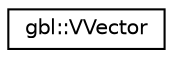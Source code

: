 digraph "Graphical Class Hierarchy"
{
 // LATEX_PDF_SIZE
  edge [fontname="Helvetica",fontsize="10",labelfontname="Helvetica",labelfontsize="10"];
  node [fontname="Helvetica",fontsize="10",shape=record];
  rankdir="LR";
  Node0 [label="gbl::VVector",height=0.2,width=0.4,color="black", fillcolor="white", style="filled",URL="$classgbl_1_1VVector.html",tooltip="Simple Vector based on std::vector<double>"];
}

